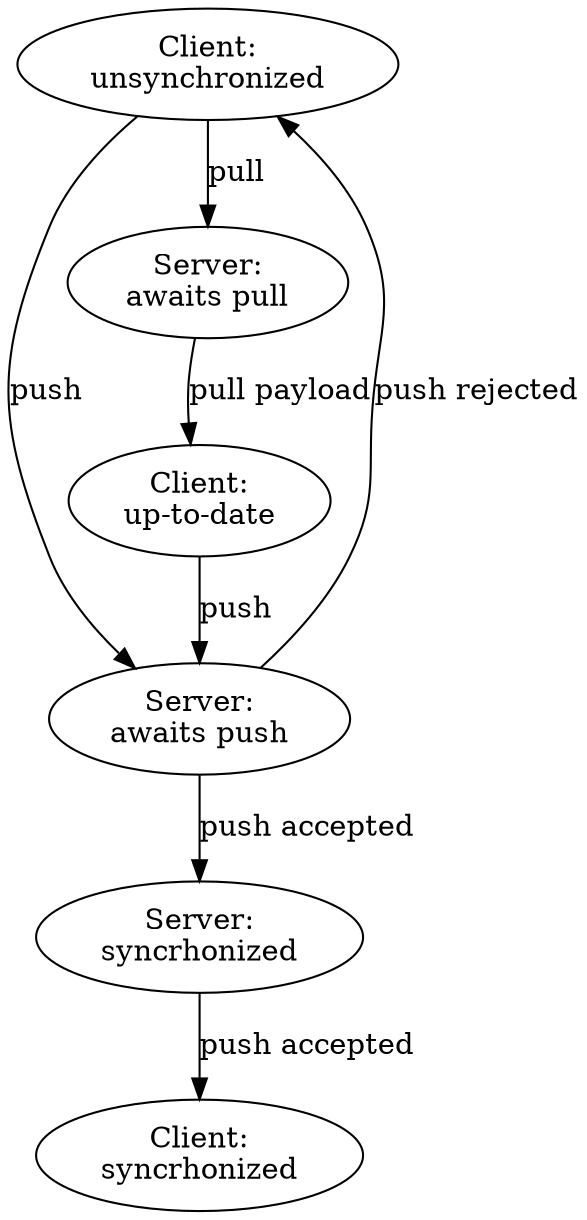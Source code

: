strict digraph diagram {
   n0 [label="Client:\nunsynchronized"];
   n1 [label="Server:\nawaits push"];
   n2 [label="Server:\nawaits pull"];
   n3 [label="Client:\nup-to-date"];
   n4 [label="Client:\nsyncrhonized"];
   n5 [label="Server:\nsyncrhonized"];
   edge [label="push"];
   n0 -> n1;
   edge [label="push rejected"];
   n1 -> n0;
   edge [label="pull"];
   n0 -> n2;
   edge [label="pull payload"];
   n2 -> n3;
   edge [label="push"];
   n3 -> n1;
   edge [label="push accepted"];
   n1 -> n5 -> n4;
}
